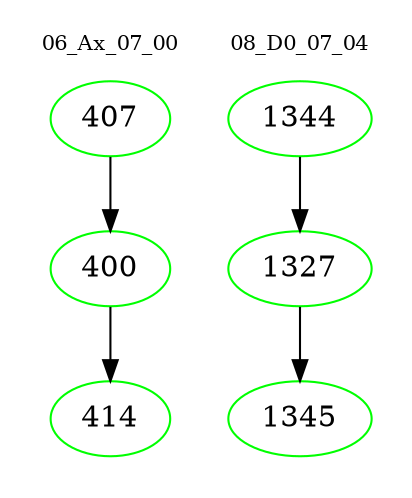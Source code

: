 digraph{
subgraph cluster_0 {
color = white
label = "06_Ax_07_00";
fontsize=10;
T0_407 [label="407", color="green"]
T0_407 -> T0_400 [color="black"]
T0_400 [label="400", color="green"]
T0_400 -> T0_414 [color="black"]
T0_414 [label="414", color="green"]
}
subgraph cluster_1 {
color = white
label = "08_D0_07_04";
fontsize=10;
T1_1344 [label="1344", color="green"]
T1_1344 -> T1_1327 [color="black"]
T1_1327 [label="1327", color="green"]
T1_1327 -> T1_1345 [color="black"]
T1_1345 [label="1345", color="green"]
}
}
